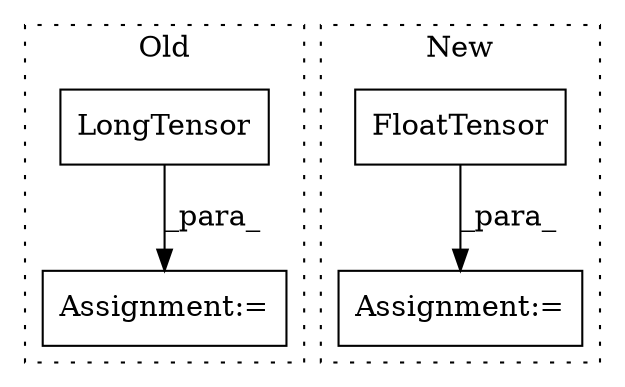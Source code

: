 digraph G {
subgraph cluster0 {
1 [label="LongTensor" a="32" s="6077,6103" l="11,1" shape="box"];
3 [label="Assignment:=" a="7" s="6070" l="1" shape="box"];
label = "Old";
style="dotted";
}
subgraph cluster1 {
2 [label="FloatTensor" a="32" s="6245,6261" l="12,1" shape="box"];
4 [label="Assignment:=" a="7" s="6238" l="1" shape="box"];
label = "New";
style="dotted";
}
1 -> 3 [label="_para_"];
2 -> 4 [label="_para_"];
}